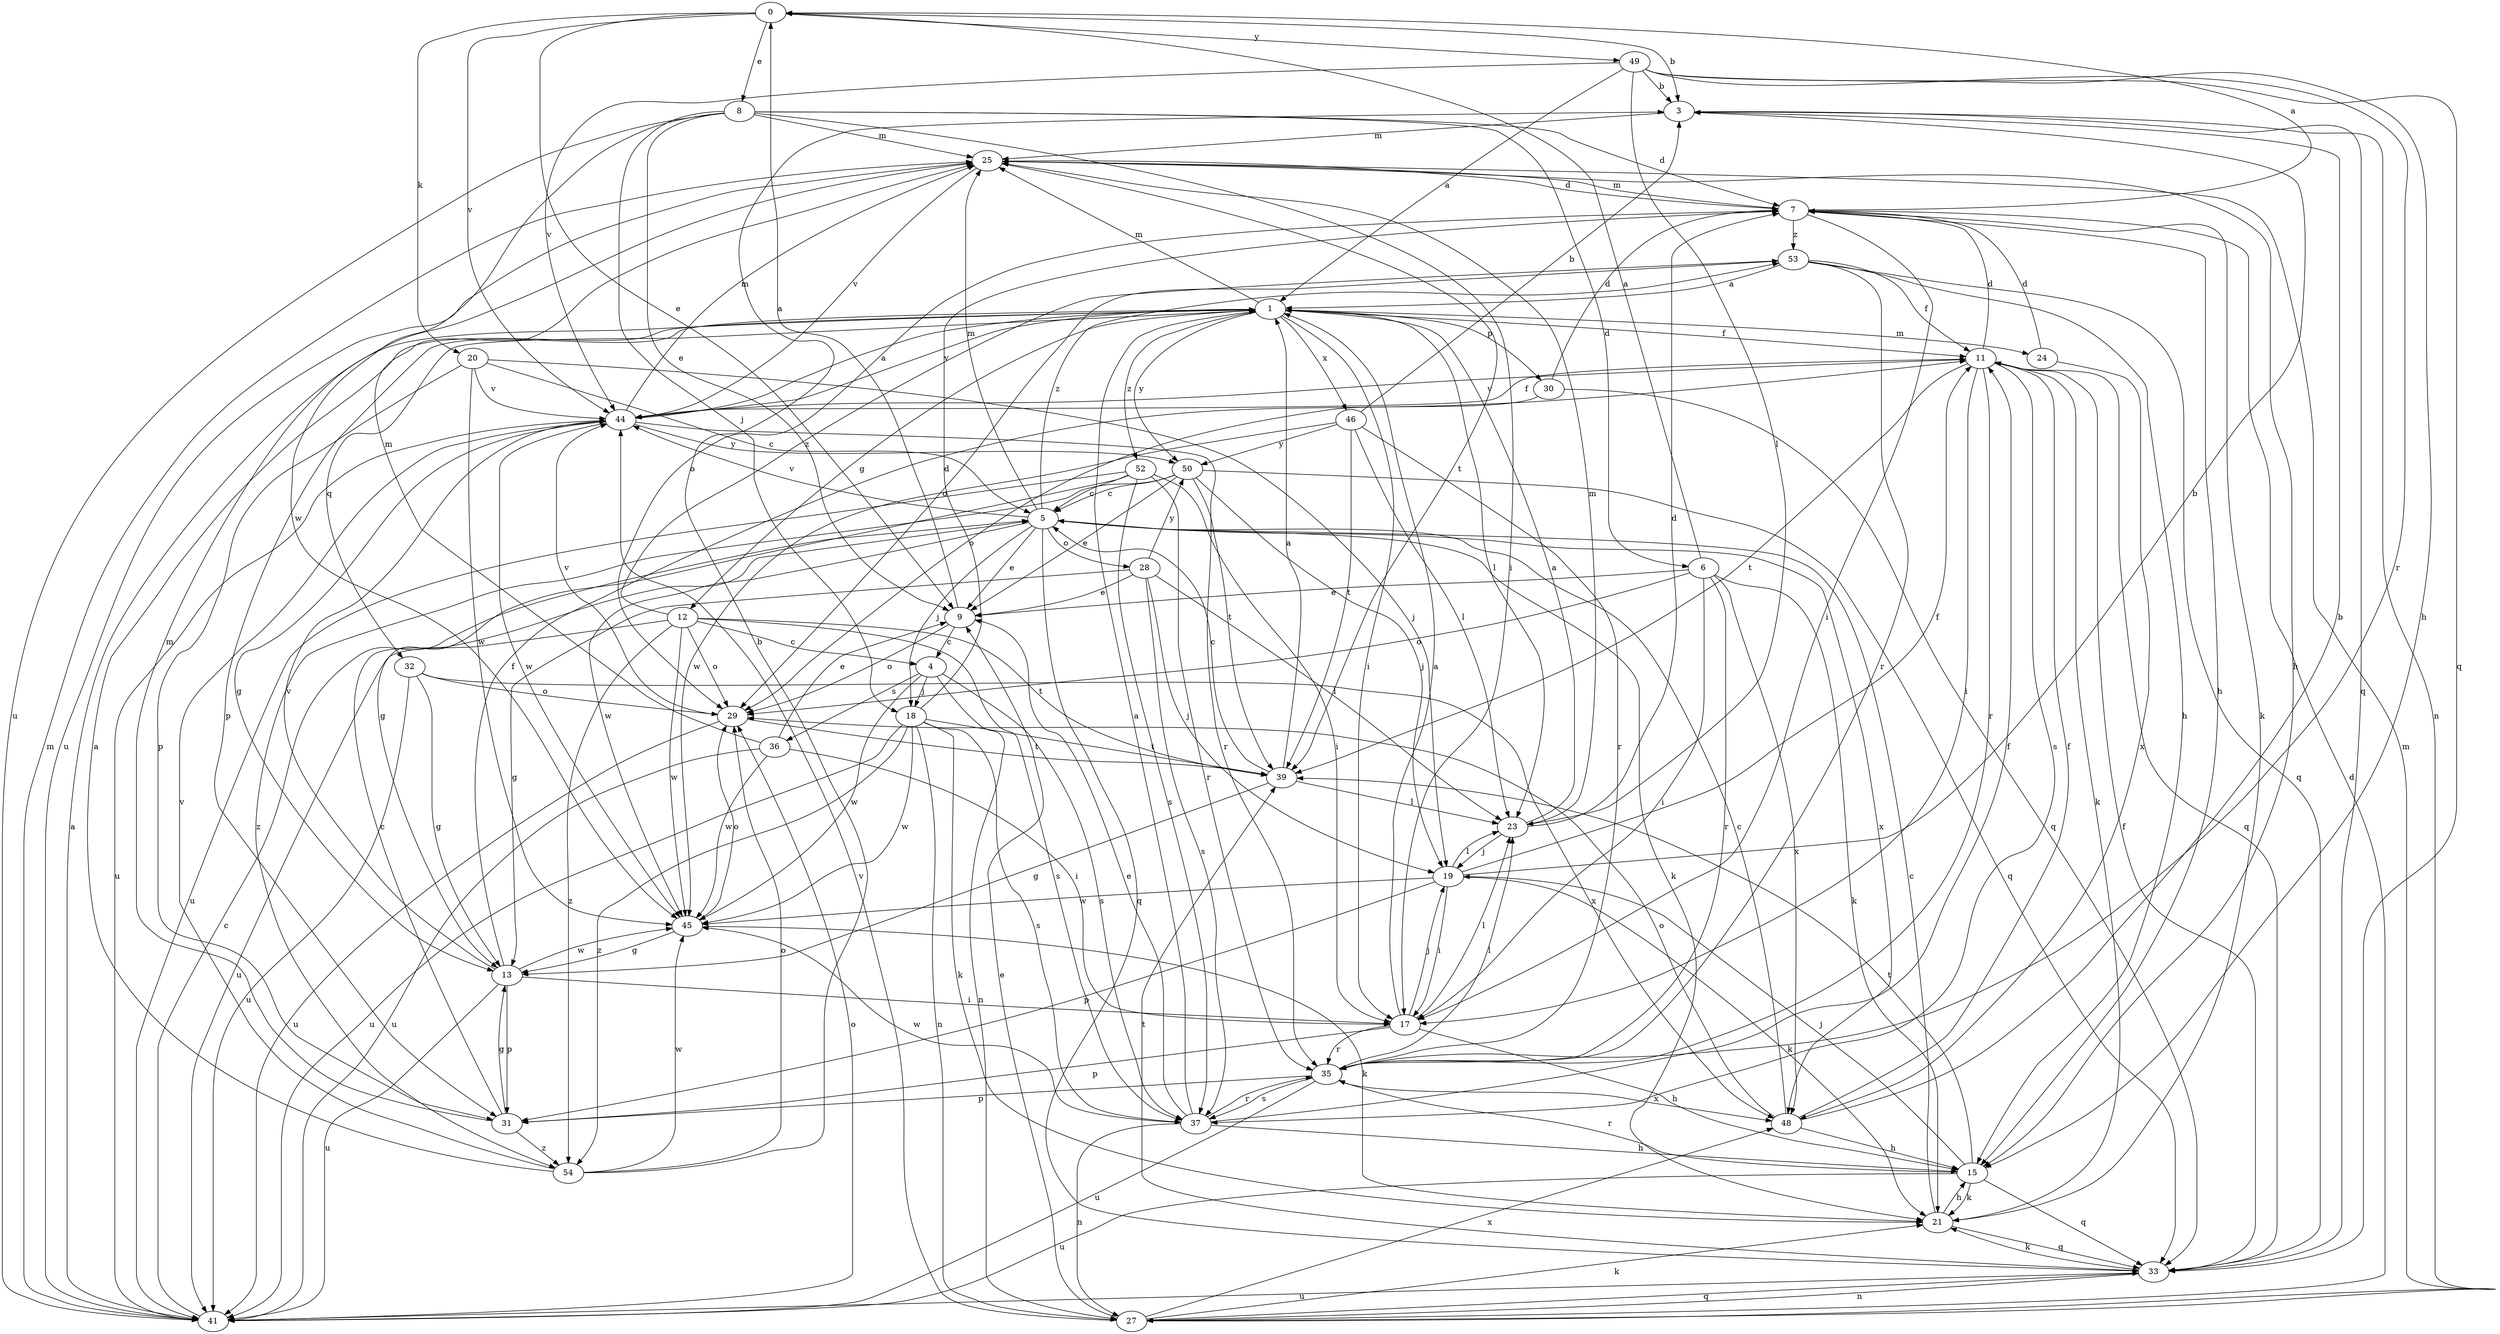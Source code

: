 strict digraph  {
0;
1;
3;
4;
5;
6;
7;
8;
9;
11;
12;
13;
15;
17;
18;
19;
20;
21;
23;
24;
25;
27;
28;
29;
30;
31;
32;
33;
35;
36;
37;
39;
41;
44;
45;
46;
48;
49;
50;
52;
53;
54;
0 -> 3  [label=b];
0 -> 8  [label=e];
0 -> 9  [label=e];
0 -> 20  [label=k];
0 -> 44  [label=v];
0 -> 49  [label=y];
1 -> 11  [label=f];
1 -> 12  [label=g];
1 -> 17  [label=i];
1 -> 23  [label=l];
1 -> 24  [label=m];
1 -> 25  [label=m];
1 -> 30  [label=p];
1 -> 31  [label=p];
1 -> 32  [label=q];
1 -> 44  [label=v];
1 -> 46  [label=x];
1 -> 50  [label=y];
1 -> 52  [label=z];
3 -> 25  [label=m];
3 -> 27  [label=n];
3 -> 33  [label=q];
4 -> 18  [label=j];
4 -> 27  [label=n];
4 -> 36  [label=s];
4 -> 37  [label=s];
4 -> 45  [label=w];
5 -> 9  [label=e];
5 -> 18  [label=j];
5 -> 21  [label=k];
5 -> 25  [label=m];
5 -> 28  [label=o];
5 -> 33  [label=q];
5 -> 44  [label=v];
5 -> 45  [label=w];
5 -> 48  [label=x];
5 -> 53  [label=z];
6 -> 0  [label=a];
6 -> 9  [label=e];
6 -> 17  [label=i];
6 -> 21  [label=k];
6 -> 29  [label=o];
6 -> 35  [label=r];
6 -> 48  [label=x];
7 -> 0  [label=a];
7 -> 15  [label=h];
7 -> 17  [label=i];
7 -> 21  [label=k];
7 -> 25  [label=m];
7 -> 29  [label=o];
7 -> 53  [label=z];
8 -> 6  [label=d];
8 -> 7  [label=d];
8 -> 9  [label=e];
8 -> 17  [label=i];
8 -> 18  [label=j];
8 -> 25  [label=m];
8 -> 41  [label=u];
8 -> 45  [label=w];
9 -> 0  [label=a];
9 -> 4  [label=c];
9 -> 29  [label=o];
11 -> 7  [label=d];
11 -> 17  [label=i];
11 -> 21  [label=k];
11 -> 33  [label=q];
11 -> 35  [label=r];
11 -> 37  [label=s];
11 -> 39  [label=t];
11 -> 44  [label=v];
12 -> 4  [label=c];
12 -> 29  [label=o];
12 -> 37  [label=s];
12 -> 39  [label=t];
12 -> 41  [label=u];
12 -> 45  [label=w];
12 -> 53  [label=z];
12 -> 54  [label=z];
13 -> 11  [label=f];
13 -> 17  [label=i];
13 -> 31  [label=p];
13 -> 41  [label=u];
13 -> 44  [label=v];
13 -> 45  [label=w];
15 -> 19  [label=j];
15 -> 21  [label=k];
15 -> 33  [label=q];
15 -> 35  [label=r];
15 -> 39  [label=t];
15 -> 41  [label=u];
17 -> 1  [label=a];
17 -> 15  [label=h];
17 -> 19  [label=j];
17 -> 23  [label=l];
17 -> 31  [label=p];
17 -> 35  [label=r];
18 -> 7  [label=d];
18 -> 21  [label=k];
18 -> 27  [label=n];
18 -> 37  [label=s];
18 -> 39  [label=t];
18 -> 41  [label=u];
18 -> 45  [label=w];
18 -> 54  [label=z];
19 -> 3  [label=b];
19 -> 11  [label=f];
19 -> 17  [label=i];
19 -> 21  [label=k];
19 -> 23  [label=l];
19 -> 31  [label=p];
19 -> 45  [label=w];
20 -> 5  [label=c];
20 -> 19  [label=j];
20 -> 31  [label=p];
20 -> 44  [label=v];
20 -> 45  [label=w];
21 -> 5  [label=c];
21 -> 15  [label=h];
21 -> 33  [label=q];
23 -> 1  [label=a];
23 -> 7  [label=d];
23 -> 19  [label=j];
23 -> 25  [label=m];
24 -> 7  [label=d];
24 -> 48  [label=x];
25 -> 7  [label=d];
25 -> 15  [label=h];
25 -> 39  [label=t];
25 -> 41  [label=u];
25 -> 44  [label=v];
27 -> 7  [label=d];
27 -> 9  [label=e];
27 -> 21  [label=k];
27 -> 25  [label=m];
27 -> 33  [label=q];
27 -> 44  [label=v];
27 -> 48  [label=x];
28 -> 9  [label=e];
28 -> 13  [label=g];
28 -> 19  [label=j];
28 -> 23  [label=l];
28 -> 37  [label=s];
28 -> 50  [label=y];
29 -> 39  [label=t];
29 -> 41  [label=u];
29 -> 44  [label=v];
30 -> 7  [label=d];
30 -> 29  [label=o];
30 -> 33  [label=q];
31 -> 5  [label=c];
31 -> 13  [label=g];
31 -> 25  [label=m];
31 -> 54  [label=z];
32 -> 13  [label=g];
32 -> 29  [label=o];
32 -> 41  [label=u];
32 -> 48  [label=x];
33 -> 11  [label=f];
33 -> 21  [label=k];
33 -> 27  [label=n];
33 -> 39  [label=t];
33 -> 41  [label=u];
35 -> 23  [label=l];
35 -> 31  [label=p];
35 -> 37  [label=s];
35 -> 41  [label=u];
35 -> 48  [label=x];
36 -> 9  [label=e];
36 -> 17  [label=i];
36 -> 25  [label=m];
36 -> 41  [label=u];
36 -> 45  [label=w];
37 -> 1  [label=a];
37 -> 9  [label=e];
37 -> 11  [label=f];
37 -> 15  [label=h];
37 -> 27  [label=n];
37 -> 35  [label=r];
37 -> 45  [label=w];
39 -> 1  [label=a];
39 -> 5  [label=c];
39 -> 13  [label=g];
39 -> 23  [label=l];
41 -> 1  [label=a];
41 -> 5  [label=c];
41 -> 25  [label=m];
41 -> 29  [label=o];
44 -> 1  [label=a];
44 -> 11  [label=f];
44 -> 13  [label=g];
44 -> 25  [label=m];
44 -> 35  [label=r];
44 -> 41  [label=u];
44 -> 45  [label=w];
44 -> 50  [label=y];
45 -> 13  [label=g];
45 -> 21  [label=k];
45 -> 29  [label=o];
46 -> 3  [label=b];
46 -> 23  [label=l];
46 -> 35  [label=r];
46 -> 39  [label=t];
46 -> 45  [label=w];
46 -> 50  [label=y];
48 -> 3  [label=b];
48 -> 5  [label=c];
48 -> 11  [label=f];
48 -> 15  [label=h];
48 -> 29  [label=o];
49 -> 1  [label=a];
49 -> 3  [label=b];
49 -> 15  [label=h];
49 -> 23  [label=l];
49 -> 33  [label=q];
49 -> 35  [label=r];
49 -> 44  [label=v];
50 -> 5  [label=c];
50 -> 9  [label=e];
50 -> 19  [label=j];
50 -> 33  [label=q];
50 -> 39  [label=t];
50 -> 54  [label=z];
52 -> 5  [label=c];
52 -> 13  [label=g];
52 -> 17  [label=i];
52 -> 35  [label=r];
52 -> 37  [label=s];
52 -> 41  [label=u];
53 -> 1  [label=a];
53 -> 11  [label=f];
53 -> 15  [label=h];
53 -> 29  [label=o];
53 -> 33  [label=q];
53 -> 35  [label=r];
54 -> 1  [label=a];
54 -> 3  [label=b];
54 -> 29  [label=o];
54 -> 44  [label=v];
54 -> 45  [label=w];
}
